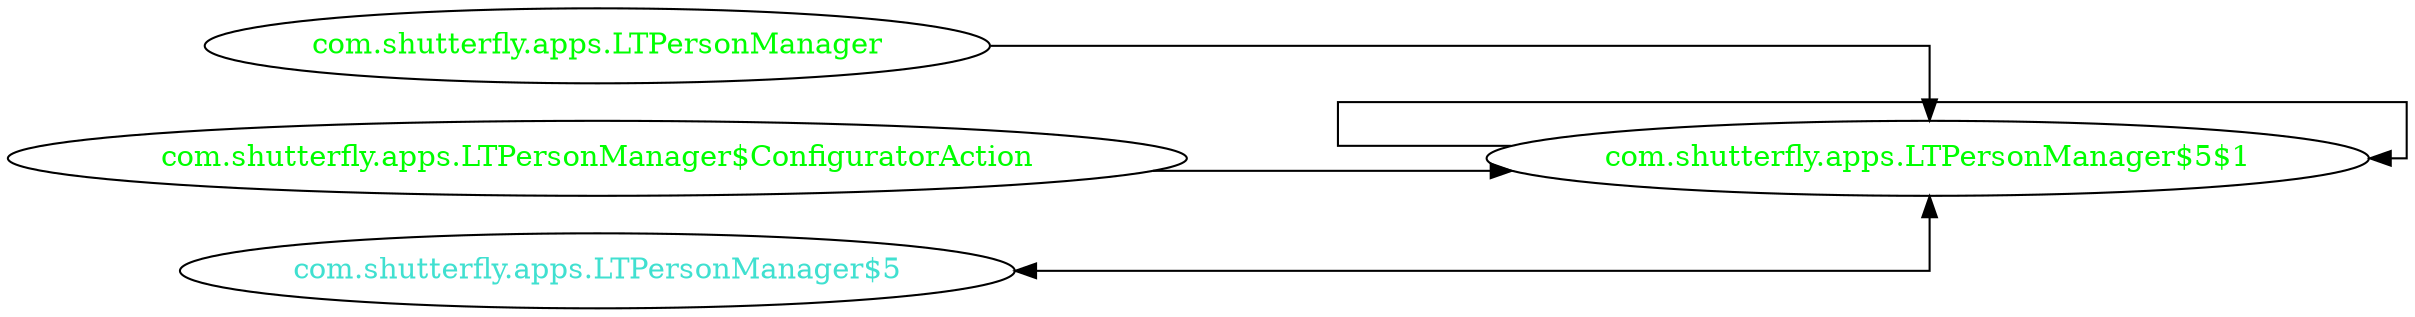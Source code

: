 digraph dependencyGraph {
 concentrate=true;
 ranksep="2.0";
 rankdir="LR"; 
 splines="ortho";
"com.shutterfly.apps.LTPersonManager$5$1" [fontcolor="red"];
"com.shutterfly.apps.LTPersonManager$5$1" [ fontcolor="green" ];
"com.shutterfly.apps.LTPersonManager$5$1"->"com.shutterfly.apps.LTPersonManager$5$1";
"com.shutterfly.apps.LTPersonManager" [ fontcolor="green" ];
"com.shutterfly.apps.LTPersonManager"->"com.shutterfly.apps.LTPersonManager$5$1";
"com.shutterfly.apps.LTPersonManager$ConfiguratorAction" [ fontcolor="green" ];
"com.shutterfly.apps.LTPersonManager$ConfiguratorAction"->"com.shutterfly.apps.LTPersonManager$5$1";
"com.shutterfly.apps.LTPersonManager$5" [ fontcolor="turquoise" ];
"com.shutterfly.apps.LTPersonManager$5"->"com.shutterfly.apps.LTPersonManager$5$1" [dir=both];
}